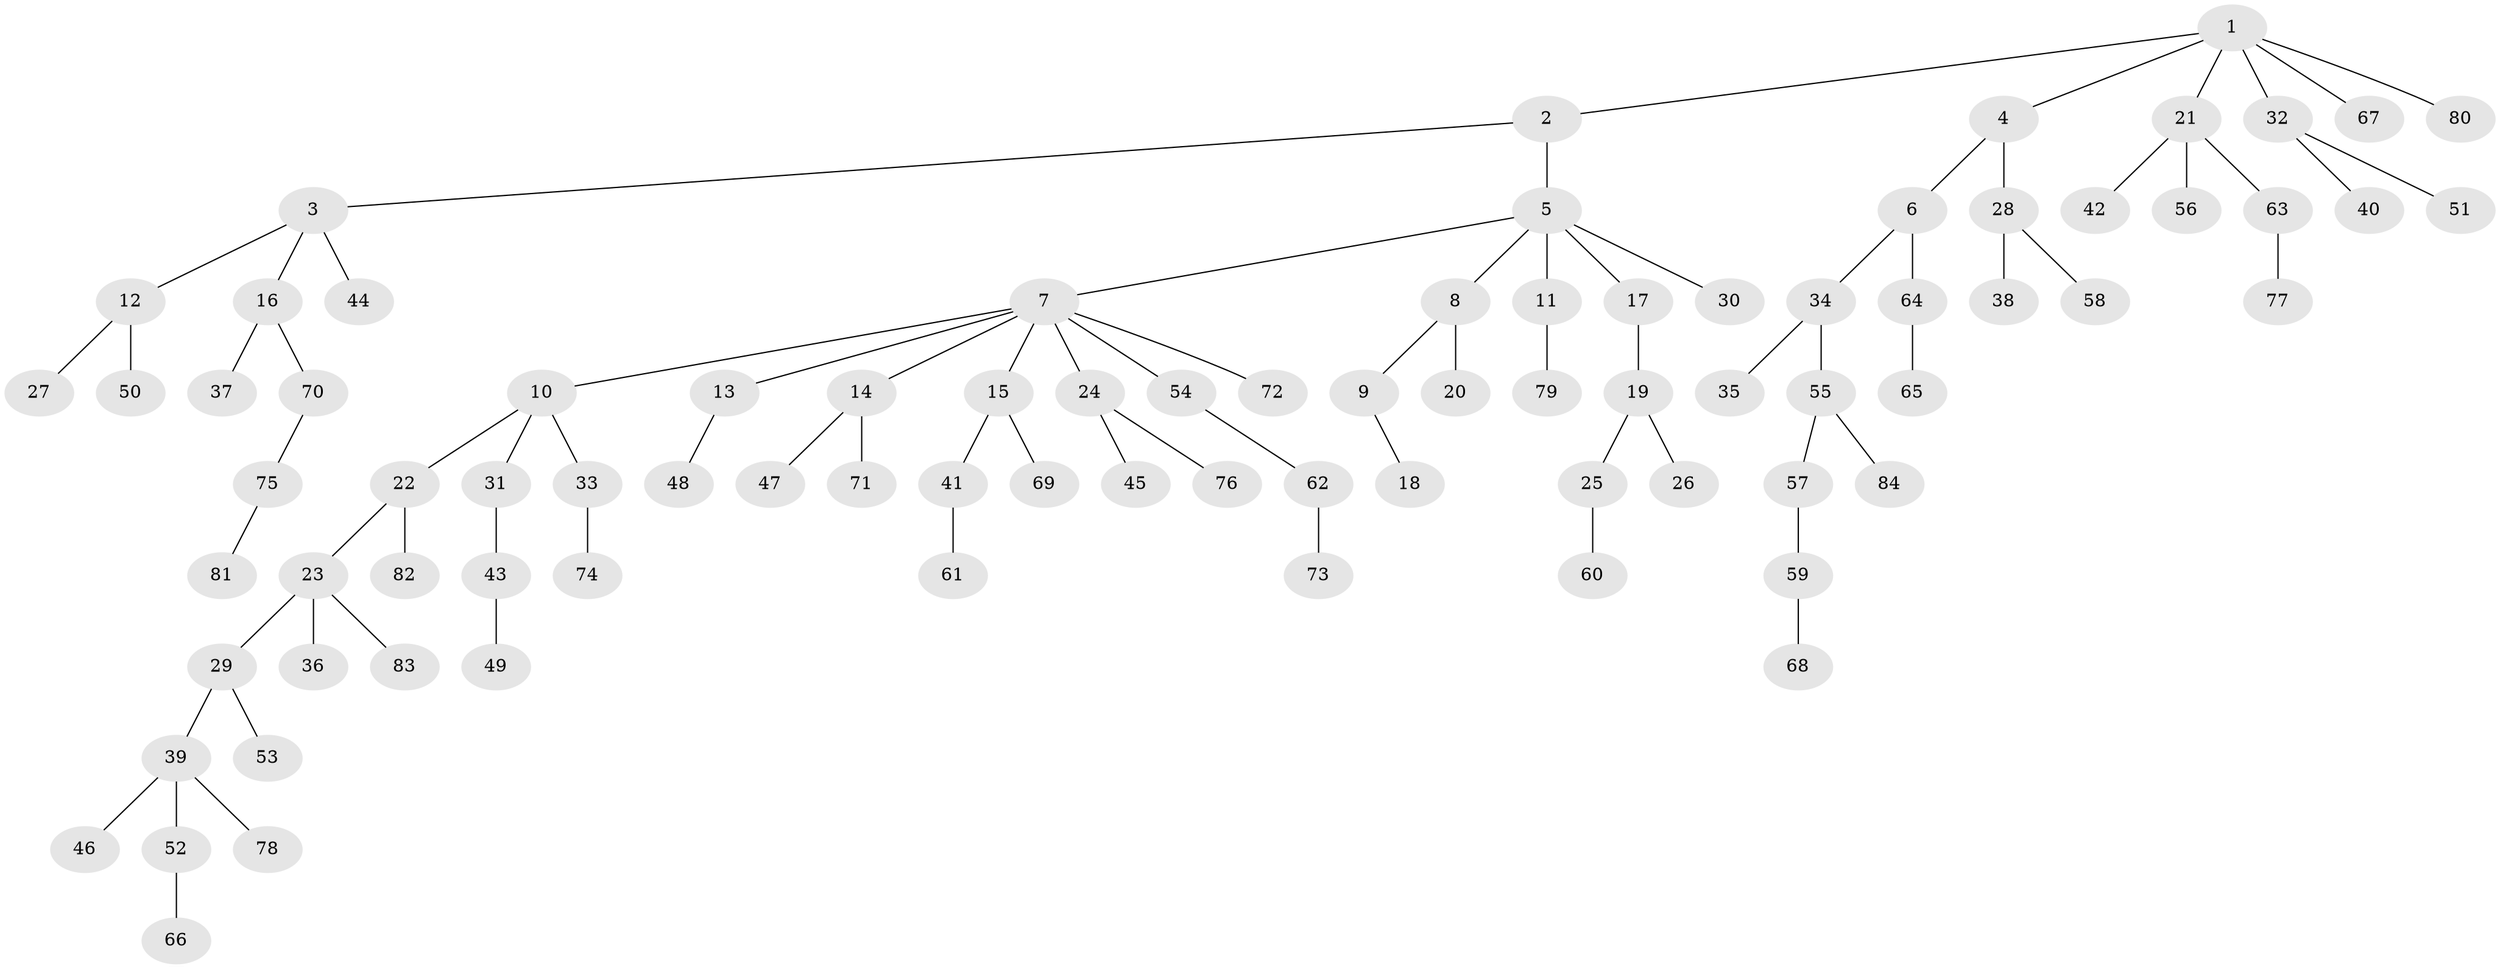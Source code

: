// Generated by graph-tools (version 1.1) at 2025/02/03/09/25 03:02:22]
// undirected, 84 vertices, 83 edges
graph export_dot {
graph [start="1"]
  node [color=gray90,style=filled];
  1;
  2;
  3;
  4;
  5;
  6;
  7;
  8;
  9;
  10;
  11;
  12;
  13;
  14;
  15;
  16;
  17;
  18;
  19;
  20;
  21;
  22;
  23;
  24;
  25;
  26;
  27;
  28;
  29;
  30;
  31;
  32;
  33;
  34;
  35;
  36;
  37;
  38;
  39;
  40;
  41;
  42;
  43;
  44;
  45;
  46;
  47;
  48;
  49;
  50;
  51;
  52;
  53;
  54;
  55;
  56;
  57;
  58;
  59;
  60;
  61;
  62;
  63;
  64;
  65;
  66;
  67;
  68;
  69;
  70;
  71;
  72;
  73;
  74;
  75;
  76;
  77;
  78;
  79;
  80;
  81;
  82;
  83;
  84;
  1 -- 2;
  1 -- 4;
  1 -- 21;
  1 -- 32;
  1 -- 67;
  1 -- 80;
  2 -- 3;
  2 -- 5;
  3 -- 12;
  3 -- 16;
  3 -- 44;
  4 -- 6;
  4 -- 28;
  5 -- 7;
  5 -- 8;
  5 -- 11;
  5 -- 17;
  5 -- 30;
  6 -- 34;
  6 -- 64;
  7 -- 10;
  7 -- 13;
  7 -- 14;
  7 -- 15;
  7 -- 24;
  7 -- 54;
  7 -- 72;
  8 -- 9;
  8 -- 20;
  9 -- 18;
  10 -- 22;
  10 -- 31;
  10 -- 33;
  11 -- 79;
  12 -- 27;
  12 -- 50;
  13 -- 48;
  14 -- 47;
  14 -- 71;
  15 -- 41;
  15 -- 69;
  16 -- 37;
  16 -- 70;
  17 -- 19;
  19 -- 25;
  19 -- 26;
  21 -- 42;
  21 -- 56;
  21 -- 63;
  22 -- 23;
  22 -- 82;
  23 -- 29;
  23 -- 36;
  23 -- 83;
  24 -- 45;
  24 -- 76;
  25 -- 60;
  28 -- 38;
  28 -- 58;
  29 -- 39;
  29 -- 53;
  31 -- 43;
  32 -- 40;
  32 -- 51;
  33 -- 74;
  34 -- 35;
  34 -- 55;
  39 -- 46;
  39 -- 52;
  39 -- 78;
  41 -- 61;
  43 -- 49;
  52 -- 66;
  54 -- 62;
  55 -- 57;
  55 -- 84;
  57 -- 59;
  59 -- 68;
  62 -- 73;
  63 -- 77;
  64 -- 65;
  70 -- 75;
  75 -- 81;
}
